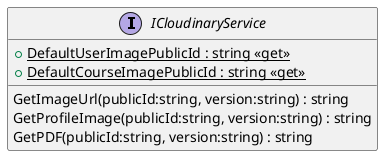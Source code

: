@startuml
interface ICloudinaryService {
    + {static} DefaultUserImagePublicId : string <<get>>
    + {static} DefaultCourseImagePublicId : string <<get>>
    GetImageUrl(publicId:string, version:string) : string
    GetProfileImage(publicId:string, version:string) : string
    GetPDF(publicId:string, version:string) : string
}
@enduml
